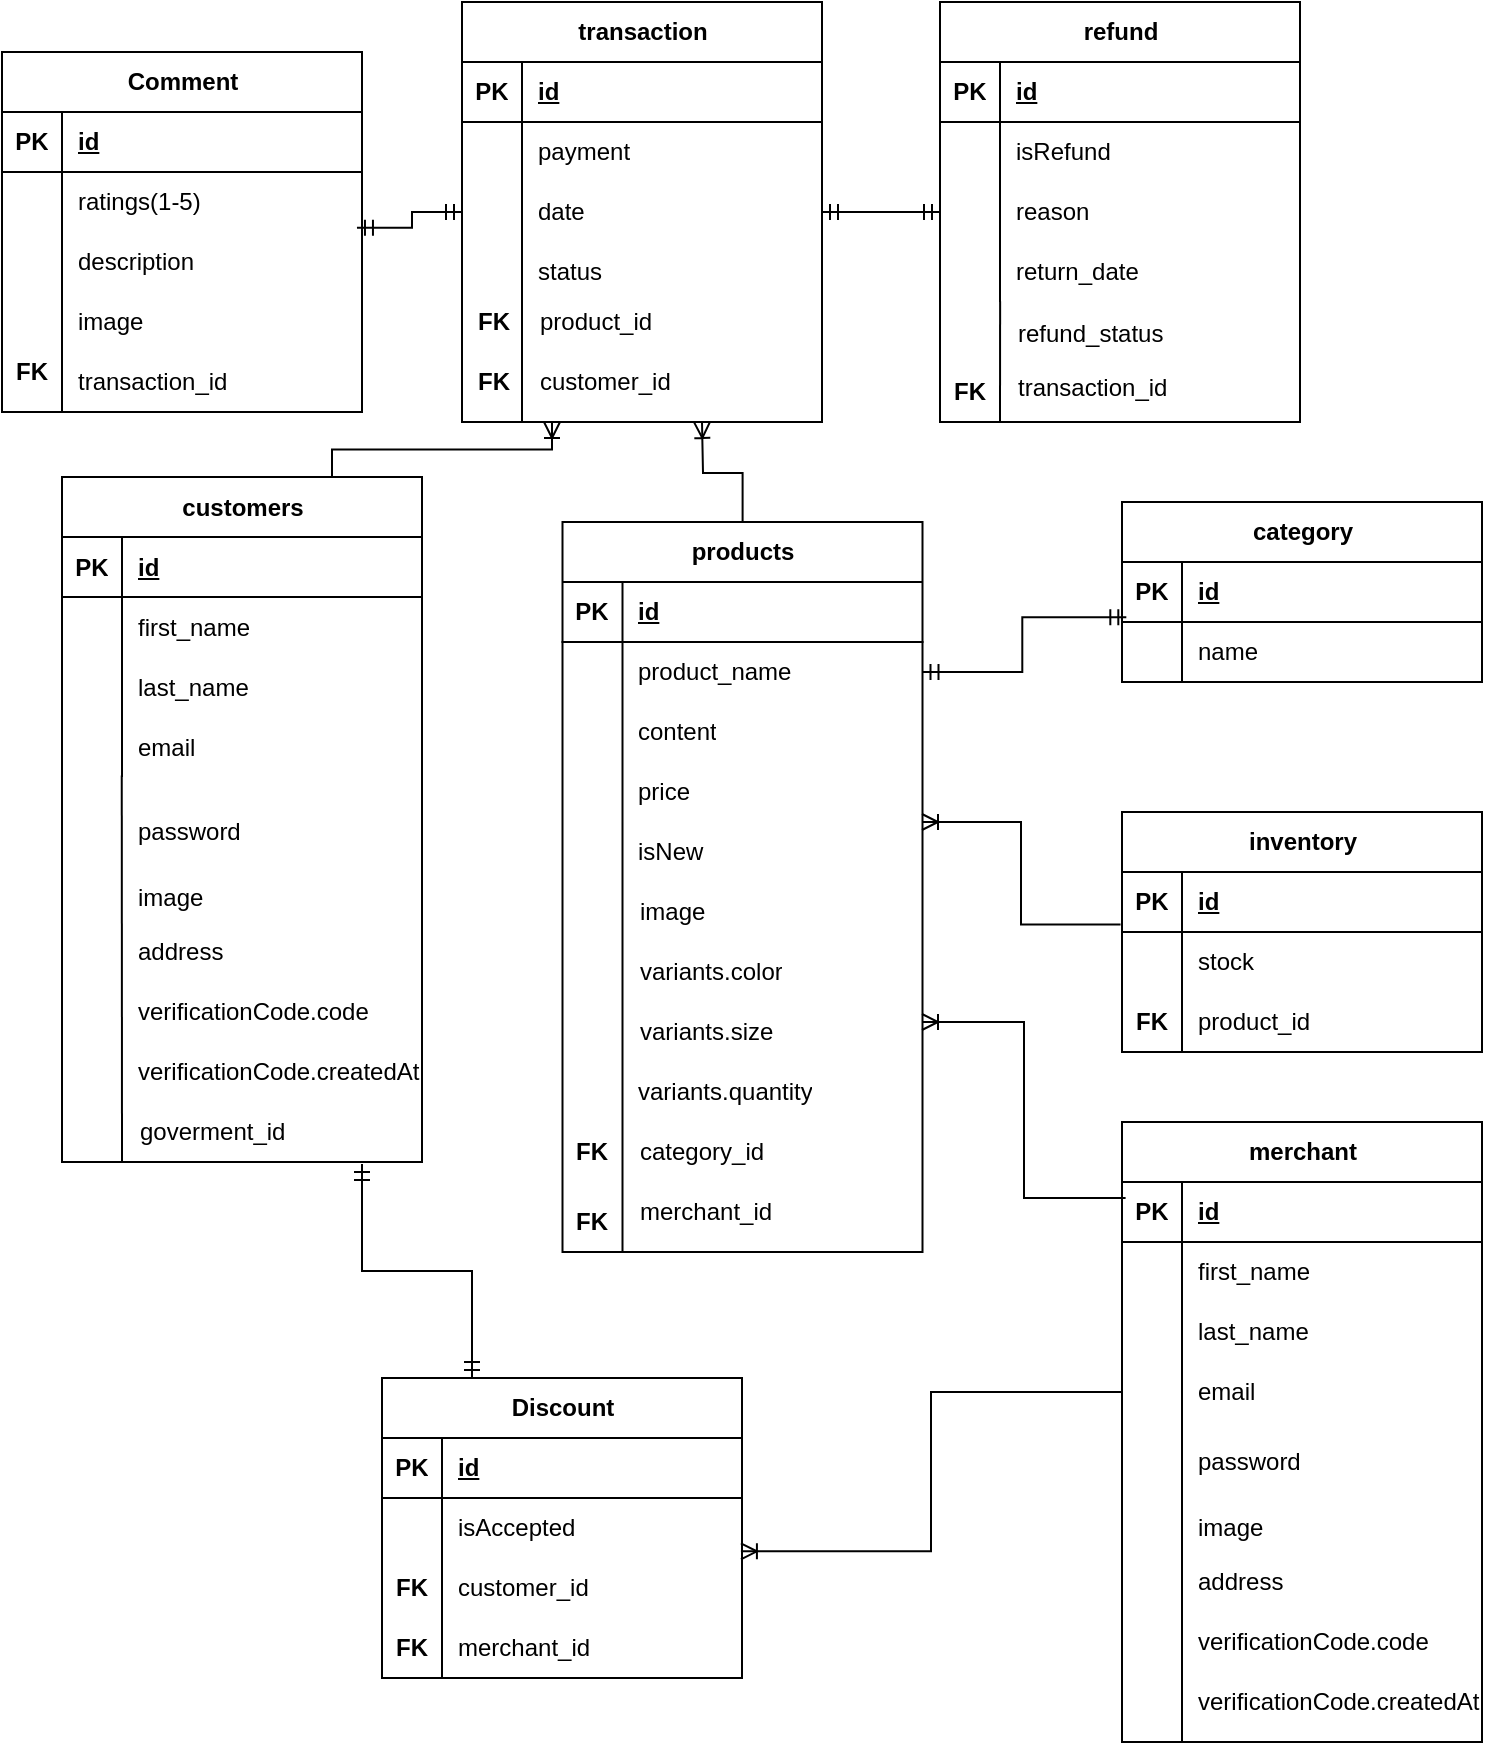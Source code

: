 <mxfile>
    <diagram name="Page-1" id="ACdvJuwPoUPdqKPSAqsL">
        <mxGraphModel dx="973" dy="2773" grid="1" gridSize="10" guides="1" tooltips="1" connect="1" arrows="1" fold="1" page="1" pageScale="1" pageWidth="850" pageHeight="1100" math="0" shadow="0">
            <root>
                <mxCell id="0"/>
                <mxCell id="1" parent="0"/>
                <mxCell id="D3214LXX3q9GgsMqndcq-68" value="&amp;nbsp;" style="text;html=1;align=center;verticalAlign=middle;resizable=0;points=[];autosize=1;strokeColor=none;fillColor=none;" parent="1" vertex="1">
                    <mxGeometry x="440.38" y="-687" width="30" height="30" as="geometry"/>
                </mxCell>
                <mxCell id="D3214LXX3q9GgsMqndcq-85" value="products" style="shape=table;startSize=30;container=1;collapsible=1;childLayout=tableLayout;fixedRows=1;rowLines=0;fontStyle=1;align=center;resizeLast=1;html=1;" parent="1" vertex="1">
                    <mxGeometry x="510.25" y="-860" width="180" height="365" as="geometry"/>
                </mxCell>
                <mxCell id="D3214LXX3q9GgsMqndcq-86" value="" style="shape=tableRow;horizontal=0;startSize=0;swimlaneHead=0;swimlaneBody=0;fillColor=none;collapsible=0;dropTarget=0;points=[[0,0.5],[1,0.5]];portConstraint=eastwest;top=0;left=0;right=0;bottom=1;" parent="D3214LXX3q9GgsMqndcq-85" vertex="1">
                    <mxGeometry y="30" width="180" height="30" as="geometry"/>
                </mxCell>
                <mxCell id="D3214LXX3q9GgsMqndcq-87" value="PK" style="shape=partialRectangle;connectable=0;fillColor=none;top=0;left=0;bottom=0;right=0;fontStyle=1;overflow=hidden;whiteSpace=wrap;html=1;" parent="D3214LXX3q9GgsMqndcq-86" vertex="1">
                    <mxGeometry width="30" height="30" as="geometry">
                        <mxRectangle width="30" height="30" as="alternateBounds"/>
                    </mxGeometry>
                </mxCell>
                <mxCell id="D3214LXX3q9GgsMqndcq-88" value="id" style="shape=partialRectangle;connectable=0;fillColor=none;top=0;left=0;bottom=0;right=0;align=left;spacingLeft=6;fontStyle=5;overflow=hidden;whiteSpace=wrap;html=1;" parent="D3214LXX3q9GgsMqndcq-86" vertex="1">
                    <mxGeometry x="30" width="150" height="30" as="geometry">
                        <mxRectangle width="150" height="30" as="alternateBounds"/>
                    </mxGeometry>
                </mxCell>
                <mxCell id="D3214LXX3q9GgsMqndcq-89" value="" style="shape=tableRow;horizontal=0;startSize=0;swimlaneHead=0;swimlaneBody=0;fillColor=none;collapsible=0;dropTarget=0;points=[[0,0.5],[1,0.5]];portConstraint=eastwest;top=0;left=0;right=0;bottom=0;" parent="D3214LXX3q9GgsMqndcq-85" vertex="1">
                    <mxGeometry y="60" width="180" height="30" as="geometry"/>
                </mxCell>
                <mxCell id="D3214LXX3q9GgsMqndcq-90" value="" style="shape=partialRectangle;connectable=0;fillColor=none;top=0;left=0;bottom=0;right=0;editable=1;overflow=hidden;whiteSpace=wrap;html=1;" parent="D3214LXX3q9GgsMqndcq-89" vertex="1">
                    <mxGeometry width="30" height="30" as="geometry">
                        <mxRectangle width="30" height="30" as="alternateBounds"/>
                    </mxGeometry>
                </mxCell>
                <mxCell id="D3214LXX3q9GgsMqndcq-91" value="product_name" style="shape=partialRectangle;connectable=0;fillColor=none;top=0;left=0;bottom=0;right=0;align=left;spacingLeft=6;overflow=hidden;whiteSpace=wrap;html=1;" parent="D3214LXX3q9GgsMqndcq-89" vertex="1">
                    <mxGeometry x="30" width="150" height="30" as="geometry">
                        <mxRectangle width="150" height="30" as="alternateBounds"/>
                    </mxGeometry>
                </mxCell>
                <mxCell id="D3214LXX3q9GgsMqndcq-92" value="" style="shape=tableRow;horizontal=0;startSize=0;swimlaneHead=0;swimlaneBody=0;fillColor=none;collapsible=0;dropTarget=0;points=[[0,0.5],[1,0.5]];portConstraint=eastwest;top=0;left=0;right=0;bottom=0;" parent="D3214LXX3q9GgsMqndcq-85" vertex="1">
                    <mxGeometry y="90" width="180" height="30" as="geometry"/>
                </mxCell>
                <mxCell id="D3214LXX3q9GgsMqndcq-93" value="" style="shape=partialRectangle;connectable=0;fillColor=none;top=0;left=0;bottom=0;right=0;editable=1;overflow=hidden;whiteSpace=wrap;html=1;" parent="D3214LXX3q9GgsMqndcq-92" vertex="1">
                    <mxGeometry width="30" height="30" as="geometry">
                        <mxRectangle width="30" height="30" as="alternateBounds"/>
                    </mxGeometry>
                </mxCell>
                <mxCell id="D3214LXX3q9GgsMqndcq-94" value="content" style="shape=partialRectangle;connectable=0;fillColor=none;top=0;left=0;bottom=0;right=0;align=left;spacingLeft=6;overflow=hidden;whiteSpace=wrap;html=1;" parent="D3214LXX3q9GgsMqndcq-92" vertex="1">
                    <mxGeometry x="30" width="150" height="30" as="geometry">
                        <mxRectangle width="150" height="30" as="alternateBounds"/>
                    </mxGeometry>
                </mxCell>
                <mxCell id="D3214LXX3q9GgsMqndcq-95" value="" style="shape=tableRow;horizontal=0;startSize=0;swimlaneHead=0;swimlaneBody=0;fillColor=none;collapsible=0;dropTarget=0;points=[[0,0.5],[1,0.5]];portConstraint=eastwest;top=0;left=0;right=0;bottom=0;" parent="D3214LXX3q9GgsMqndcq-85" vertex="1">
                    <mxGeometry y="120" width="180" height="30" as="geometry"/>
                </mxCell>
                <mxCell id="D3214LXX3q9GgsMqndcq-96" value="" style="shape=partialRectangle;connectable=0;fillColor=none;top=0;left=0;bottom=0;right=0;editable=1;overflow=hidden;whiteSpace=wrap;html=1;" parent="D3214LXX3q9GgsMqndcq-95" vertex="1">
                    <mxGeometry width="30" height="30" as="geometry">
                        <mxRectangle width="30" height="30" as="alternateBounds"/>
                    </mxGeometry>
                </mxCell>
                <mxCell id="D3214LXX3q9GgsMqndcq-97" value="price" style="shape=partialRectangle;connectable=0;fillColor=none;top=0;left=0;bottom=0;right=0;align=left;spacingLeft=6;overflow=hidden;whiteSpace=wrap;html=1;" parent="D3214LXX3q9GgsMqndcq-95" vertex="1">
                    <mxGeometry x="30" width="150" height="30" as="geometry">
                        <mxRectangle width="150" height="30" as="alternateBounds"/>
                    </mxGeometry>
                </mxCell>
                <mxCell id="D3214LXX3q9GgsMqndcq-98" value="" style="endArrow=none;html=1;rounded=0;" parent="1" edge="1">
                    <mxGeometry relative="1" as="geometry">
                        <mxPoint x="540.25" y="-710" as="sourcePoint"/>
                        <mxPoint x="540.25" y="-495" as="targetPoint"/>
                    </mxGeometry>
                </mxCell>
                <mxCell id="D3214LXX3q9GgsMqndcq-99" value="isNew" style="shape=partialRectangle;connectable=0;fillColor=none;top=0;left=0;bottom=0;right=0;align=left;spacingLeft=6;overflow=hidden;whiteSpace=wrap;html=1;" parent="1" vertex="1">
                    <mxGeometry x="540.25" y="-710" width="150" height="30" as="geometry">
                        <mxRectangle width="150" height="30" as="alternateBounds"/>
                    </mxGeometry>
                </mxCell>
                <mxCell id="D3214LXX3q9GgsMqndcq-100" value="variants.color" style="shape=partialRectangle;connectable=0;fillColor=none;top=0;left=0;bottom=0;right=0;align=left;spacingLeft=6;overflow=hidden;whiteSpace=wrap;html=1;" parent="1" vertex="1">
                    <mxGeometry x="540.75" y="-650" width="150" height="30" as="geometry">
                        <mxRectangle width="150" height="30" as="alternateBounds"/>
                    </mxGeometry>
                </mxCell>
                <mxCell id="D3214LXX3q9GgsMqndcq-101" value="&amp;nbsp;" style="text;html=1;align=center;verticalAlign=middle;resizable=0;points=[];autosize=1;strokeColor=none;fillColor=none;" parent="1" vertex="1">
                    <mxGeometry x="654.25" y="-612" width="30" height="30" as="geometry"/>
                </mxCell>
                <mxCell id="D3214LXX3q9GgsMqndcq-102" value="variants.size" style="shape=partialRectangle;connectable=0;fillColor=none;top=0;left=0;bottom=0;right=0;align=left;spacingLeft=6;overflow=hidden;whiteSpace=wrap;html=1;" parent="1" vertex="1">
                    <mxGeometry x="541" y="-620" width="150.5" height="30" as="geometry">
                        <mxRectangle width="150" height="30" as="alternateBounds"/>
                    </mxGeometry>
                </mxCell>
                <mxCell id="D3214LXX3q9GgsMqndcq-103" value="variants.quantity" style="shape=partialRectangle;connectable=0;fillColor=none;top=0;left=0;bottom=0;right=0;align=left;spacingLeft=6;overflow=hidden;whiteSpace=wrap;html=1;" parent="1" vertex="1">
                    <mxGeometry x="540.25" y="-590" width="150.5" height="30" as="geometry">
                        <mxRectangle width="150" height="30" as="alternateBounds"/>
                    </mxGeometry>
                </mxCell>
                <mxCell id="D3214LXX3q9GgsMqndcq-105" value="category" style="shape=table;startSize=30;container=1;collapsible=1;childLayout=tableLayout;fixedRows=1;rowLines=0;fontStyle=1;align=center;resizeLast=1;html=1;" parent="1" vertex="1">
                    <mxGeometry x="790" y="-870" width="180" height="90" as="geometry">
                        <mxRectangle x="245" y="-850" width="70" height="30" as="alternateBounds"/>
                    </mxGeometry>
                </mxCell>
                <mxCell id="D3214LXX3q9GgsMqndcq-106" value="" style="shape=tableRow;horizontal=0;startSize=0;swimlaneHead=0;swimlaneBody=0;fillColor=none;collapsible=0;dropTarget=0;points=[[0,0.5],[1,0.5]];portConstraint=eastwest;top=0;left=0;right=0;bottom=1;" parent="D3214LXX3q9GgsMqndcq-105" vertex="1">
                    <mxGeometry y="30" width="180" height="30" as="geometry"/>
                </mxCell>
                <mxCell id="D3214LXX3q9GgsMqndcq-107" value="PK" style="shape=partialRectangle;connectable=0;fillColor=none;top=0;left=0;bottom=0;right=0;fontStyle=1;overflow=hidden;whiteSpace=wrap;html=1;" parent="D3214LXX3q9GgsMqndcq-106" vertex="1">
                    <mxGeometry width="30" height="30" as="geometry">
                        <mxRectangle width="30" height="30" as="alternateBounds"/>
                    </mxGeometry>
                </mxCell>
                <mxCell id="D3214LXX3q9GgsMqndcq-108" value="id" style="shape=partialRectangle;connectable=0;fillColor=none;top=0;left=0;bottom=0;right=0;align=left;spacingLeft=6;fontStyle=5;overflow=hidden;whiteSpace=wrap;html=1;" parent="D3214LXX3q9GgsMqndcq-106" vertex="1">
                    <mxGeometry x="30" width="150" height="30" as="geometry">
                        <mxRectangle width="150" height="30" as="alternateBounds"/>
                    </mxGeometry>
                </mxCell>
                <mxCell id="D3214LXX3q9GgsMqndcq-109" value="" style="shape=tableRow;horizontal=0;startSize=0;swimlaneHead=0;swimlaneBody=0;fillColor=none;collapsible=0;dropTarget=0;points=[[0,0.5],[1,0.5]];portConstraint=eastwest;top=0;left=0;right=0;bottom=0;" parent="D3214LXX3q9GgsMqndcq-105" vertex="1">
                    <mxGeometry y="60" width="180" height="30" as="geometry"/>
                </mxCell>
                <mxCell id="D3214LXX3q9GgsMqndcq-110" value="" style="shape=partialRectangle;connectable=0;fillColor=none;top=0;left=0;bottom=0;right=0;editable=1;overflow=hidden;whiteSpace=wrap;html=1;" parent="D3214LXX3q9GgsMqndcq-109" vertex="1">
                    <mxGeometry width="30" height="30" as="geometry">
                        <mxRectangle width="30" height="30" as="alternateBounds"/>
                    </mxGeometry>
                </mxCell>
                <mxCell id="D3214LXX3q9GgsMqndcq-111" value="name" style="shape=partialRectangle;connectable=0;fillColor=none;top=0;left=0;bottom=0;right=0;align=left;spacingLeft=6;overflow=hidden;whiteSpace=wrap;html=1;" parent="D3214LXX3q9GgsMqndcq-109" vertex="1">
                    <mxGeometry x="30" width="150" height="30" as="geometry">
                        <mxRectangle width="150" height="30" as="alternateBounds"/>
                    </mxGeometry>
                </mxCell>
                <mxCell id="D3214LXX3q9GgsMqndcq-203" value="transaction" style="shape=table;startSize=30;container=1;collapsible=1;childLayout=tableLayout;fixedRows=1;rowLines=0;fontStyle=1;align=center;resizeLast=1;html=1;" parent="1" vertex="1">
                    <mxGeometry x="460" y="-1120" width="180" height="210" as="geometry"/>
                </mxCell>
                <mxCell id="D3214LXX3q9GgsMqndcq-204" value="" style="shape=tableRow;horizontal=0;startSize=0;swimlaneHead=0;swimlaneBody=0;fillColor=none;collapsible=0;dropTarget=0;points=[[0,0.5],[1,0.5]];portConstraint=eastwest;top=0;left=0;right=0;bottom=1;" parent="D3214LXX3q9GgsMqndcq-203" vertex="1">
                    <mxGeometry y="30" width="180" height="30" as="geometry"/>
                </mxCell>
                <mxCell id="D3214LXX3q9GgsMqndcq-205" value="PK" style="shape=partialRectangle;connectable=0;fillColor=none;top=0;left=0;bottom=0;right=0;fontStyle=1;overflow=hidden;whiteSpace=wrap;html=1;" parent="D3214LXX3q9GgsMqndcq-204" vertex="1">
                    <mxGeometry width="30" height="30" as="geometry">
                        <mxRectangle width="30" height="30" as="alternateBounds"/>
                    </mxGeometry>
                </mxCell>
                <mxCell id="D3214LXX3q9GgsMqndcq-206" value="id" style="shape=partialRectangle;connectable=0;fillColor=none;top=0;left=0;bottom=0;right=0;align=left;spacingLeft=6;fontStyle=5;overflow=hidden;whiteSpace=wrap;html=1;" parent="D3214LXX3q9GgsMqndcq-204" vertex="1">
                    <mxGeometry x="30" width="150" height="30" as="geometry">
                        <mxRectangle width="150" height="30" as="alternateBounds"/>
                    </mxGeometry>
                </mxCell>
                <mxCell id="D3214LXX3q9GgsMqndcq-207" value="" style="shape=tableRow;horizontal=0;startSize=0;swimlaneHead=0;swimlaneBody=0;fillColor=none;collapsible=0;dropTarget=0;points=[[0,0.5],[1,0.5]];portConstraint=eastwest;top=0;left=0;right=0;bottom=0;" parent="D3214LXX3q9GgsMqndcq-203" vertex="1">
                    <mxGeometry y="60" width="180" height="30" as="geometry"/>
                </mxCell>
                <mxCell id="D3214LXX3q9GgsMqndcq-208" value="" style="shape=partialRectangle;connectable=0;fillColor=none;top=0;left=0;bottom=0;right=0;editable=1;overflow=hidden;whiteSpace=wrap;html=1;" parent="D3214LXX3q9GgsMqndcq-207" vertex="1">
                    <mxGeometry width="30" height="30" as="geometry">
                        <mxRectangle width="30" height="30" as="alternateBounds"/>
                    </mxGeometry>
                </mxCell>
                <mxCell id="D3214LXX3q9GgsMqndcq-209" value="&lt;font style=&quot;font-size: 12px;&quot;&gt;payment&lt;/font&gt;" style="shape=partialRectangle;connectable=0;fillColor=none;top=0;left=0;bottom=0;right=0;align=left;spacingLeft=6;overflow=hidden;whiteSpace=wrap;html=1;" parent="D3214LXX3q9GgsMqndcq-207" vertex="1">
                    <mxGeometry x="30" width="150" height="30" as="geometry">
                        <mxRectangle width="150" height="30" as="alternateBounds"/>
                    </mxGeometry>
                </mxCell>
                <mxCell id="D3214LXX3q9GgsMqndcq-210" value="" style="shape=tableRow;horizontal=0;startSize=0;swimlaneHead=0;swimlaneBody=0;fillColor=none;collapsible=0;dropTarget=0;points=[[0,0.5],[1,0.5]];portConstraint=eastwest;top=0;left=0;right=0;bottom=0;" parent="D3214LXX3q9GgsMqndcq-203" vertex="1">
                    <mxGeometry y="90" width="180" height="30" as="geometry"/>
                </mxCell>
                <mxCell id="D3214LXX3q9GgsMqndcq-211" value="" style="shape=partialRectangle;connectable=0;fillColor=none;top=0;left=0;bottom=0;right=0;editable=1;overflow=hidden;whiteSpace=wrap;html=1;" parent="D3214LXX3q9GgsMqndcq-210" vertex="1">
                    <mxGeometry width="30" height="30" as="geometry">
                        <mxRectangle width="30" height="30" as="alternateBounds"/>
                    </mxGeometry>
                </mxCell>
                <mxCell id="D3214LXX3q9GgsMqndcq-212" value="date" style="shape=partialRectangle;connectable=0;fillColor=none;top=0;left=0;bottom=0;right=0;align=left;spacingLeft=6;overflow=hidden;whiteSpace=wrap;html=1;" parent="D3214LXX3q9GgsMqndcq-210" vertex="1">
                    <mxGeometry x="30" width="150" height="30" as="geometry">
                        <mxRectangle width="150" height="30" as="alternateBounds"/>
                    </mxGeometry>
                </mxCell>
                <mxCell id="D3214LXX3q9GgsMqndcq-213" value="" style="shape=tableRow;horizontal=0;startSize=0;swimlaneHead=0;swimlaneBody=0;fillColor=none;collapsible=0;dropTarget=0;points=[[0,0.5],[1,0.5]];portConstraint=eastwest;top=0;left=0;right=0;bottom=0;" parent="D3214LXX3q9GgsMqndcq-203" vertex="1">
                    <mxGeometry y="120" width="180" height="30" as="geometry"/>
                </mxCell>
                <mxCell id="D3214LXX3q9GgsMqndcq-214" value="" style="shape=partialRectangle;connectable=0;fillColor=none;top=0;left=0;bottom=0;right=0;editable=1;overflow=hidden;whiteSpace=wrap;html=1;" parent="D3214LXX3q9GgsMqndcq-213" vertex="1">
                    <mxGeometry width="30" height="30" as="geometry">
                        <mxRectangle width="30" height="30" as="alternateBounds"/>
                    </mxGeometry>
                </mxCell>
                <mxCell id="D3214LXX3q9GgsMqndcq-215" value="status" style="shape=partialRectangle;connectable=0;fillColor=none;top=0;left=0;bottom=0;right=0;align=left;spacingLeft=6;overflow=hidden;whiteSpace=wrap;html=1;" parent="D3214LXX3q9GgsMqndcq-213" vertex="1">
                    <mxGeometry x="30" width="150" height="30" as="geometry">
                        <mxRectangle width="150" height="30" as="alternateBounds"/>
                    </mxGeometry>
                </mxCell>
                <mxCell id="D3214LXX3q9GgsMqndcq-221" value="product_id" style="shape=partialRectangle;connectable=0;fillColor=none;top=0;left=0;bottom=0;right=0;align=left;spacingLeft=6;overflow=hidden;whiteSpace=wrap;html=1;" parent="1" vertex="1">
                    <mxGeometry x="491.25" y="-975" width="150" height="30" as="geometry">
                        <mxRectangle width="150" height="30" as="alternateBounds"/>
                    </mxGeometry>
                </mxCell>
                <mxCell id="D3214LXX3q9GgsMqndcq-222" value="customer_id" style="shape=partialRectangle;connectable=0;fillColor=none;top=0;left=0;bottom=0;right=0;align=left;spacingLeft=6;overflow=hidden;whiteSpace=wrap;html=1;" parent="1" vertex="1">
                    <mxGeometry x="491.25" y="-945" width="150" height="30" as="geometry">
                        <mxRectangle width="150" height="30" as="alternateBounds"/>
                    </mxGeometry>
                </mxCell>
                <mxCell id="D3214LXX3q9GgsMqndcq-226" value="" style="endArrow=none;html=1;rounded=0;" parent="1" edge="1">
                    <mxGeometry relative="1" as="geometry">
                        <mxPoint x="490" y="-970.21" as="sourcePoint"/>
                        <mxPoint x="490" y="-910" as="targetPoint"/>
                    </mxGeometry>
                </mxCell>
                <mxCell id="D3214LXX3q9GgsMqndcq-229" value="FK" style="shape=partialRectangle;connectable=0;fillColor=none;top=0;left=0;bottom=0;right=0;fontStyle=1;overflow=hidden;whiteSpace=wrap;html=1;" parent="1" vertex="1">
                    <mxGeometry x="461.25" y="-975" width="30" height="30" as="geometry">
                        <mxRectangle width="30" height="30" as="alternateBounds"/>
                    </mxGeometry>
                </mxCell>
                <mxCell id="D3214LXX3q9GgsMqndcq-230" value="FK" style="shape=partialRectangle;connectable=0;fillColor=none;top=0;left=0;bottom=0;right=0;fontStyle=1;overflow=hidden;whiteSpace=wrap;html=1;" parent="1" vertex="1">
                    <mxGeometry x="461.25" y="-945" width="30" height="30" as="geometry">
                        <mxRectangle width="30" height="30" as="alternateBounds"/>
                    </mxGeometry>
                </mxCell>
                <mxCell id="D3214LXX3q9GgsMqndcq-231" value="" style="shape=partialRectangle;connectable=0;fillColor=none;top=0;left=0;bottom=0;right=0;align=left;spacingLeft=6;overflow=hidden;whiteSpace=wrap;html=1;" parent="1" vertex="1">
                    <mxGeometry x="729" y="-970" width="150" height="30" as="geometry">
                        <mxRectangle width="150" height="30" as="alternateBounds"/>
                    </mxGeometry>
                </mxCell>
                <mxCell id="D3214LXX3q9GgsMqndcq-232" value="refund" style="shape=table;startSize=30;container=1;collapsible=1;childLayout=tableLayout;fixedRows=1;rowLines=0;fontStyle=1;align=center;resizeLast=1;html=1;" parent="1" vertex="1">
                    <mxGeometry x="699" y="-1120" width="180" height="210" as="geometry"/>
                </mxCell>
                <mxCell id="D3214LXX3q9GgsMqndcq-233" value="" style="shape=tableRow;horizontal=0;startSize=0;swimlaneHead=0;swimlaneBody=0;fillColor=none;collapsible=0;dropTarget=0;points=[[0,0.5],[1,0.5]];portConstraint=eastwest;top=0;left=0;right=0;bottom=1;" parent="D3214LXX3q9GgsMqndcq-232" vertex="1">
                    <mxGeometry y="30" width="180" height="30" as="geometry"/>
                </mxCell>
                <mxCell id="D3214LXX3q9GgsMqndcq-234" value="PK" style="shape=partialRectangle;connectable=0;fillColor=none;top=0;left=0;bottom=0;right=0;fontStyle=1;overflow=hidden;whiteSpace=wrap;html=1;" parent="D3214LXX3q9GgsMqndcq-233" vertex="1">
                    <mxGeometry width="30" height="30" as="geometry">
                        <mxRectangle width="30" height="30" as="alternateBounds"/>
                    </mxGeometry>
                </mxCell>
                <mxCell id="D3214LXX3q9GgsMqndcq-235" value="id" style="shape=partialRectangle;connectable=0;fillColor=none;top=0;left=0;bottom=0;right=0;align=left;spacingLeft=6;fontStyle=5;overflow=hidden;whiteSpace=wrap;html=1;" parent="D3214LXX3q9GgsMqndcq-233" vertex="1">
                    <mxGeometry x="30" width="150" height="30" as="geometry">
                        <mxRectangle width="150" height="30" as="alternateBounds"/>
                    </mxGeometry>
                </mxCell>
                <mxCell id="D3214LXX3q9GgsMqndcq-236" value="" style="shape=tableRow;horizontal=0;startSize=0;swimlaneHead=0;swimlaneBody=0;fillColor=none;collapsible=0;dropTarget=0;points=[[0,0.5],[1,0.5]];portConstraint=eastwest;top=0;left=0;right=0;bottom=0;" parent="D3214LXX3q9GgsMqndcq-232" vertex="1">
                    <mxGeometry y="60" width="180" height="30" as="geometry"/>
                </mxCell>
                <mxCell id="D3214LXX3q9GgsMqndcq-237" value="" style="shape=partialRectangle;connectable=0;fillColor=none;top=0;left=0;bottom=0;right=0;editable=1;overflow=hidden;whiteSpace=wrap;html=1;" parent="D3214LXX3q9GgsMqndcq-236" vertex="1">
                    <mxGeometry width="30" height="30" as="geometry">
                        <mxRectangle width="30" height="30" as="alternateBounds"/>
                    </mxGeometry>
                </mxCell>
                <mxCell id="D3214LXX3q9GgsMqndcq-238" value="&lt;font style=&quot;font-size: 12px;&quot;&gt;isRefund&lt;/font&gt;" style="shape=partialRectangle;connectable=0;fillColor=none;top=0;left=0;bottom=0;right=0;align=left;spacingLeft=6;overflow=hidden;whiteSpace=wrap;html=1;" parent="D3214LXX3q9GgsMqndcq-236" vertex="1">
                    <mxGeometry x="30" width="150" height="30" as="geometry">
                        <mxRectangle width="150" height="30" as="alternateBounds"/>
                    </mxGeometry>
                </mxCell>
                <mxCell id="D3214LXX3q9GgsMqndcq-239" value="" style="shape=tableRow;horizontal=0;startSize=0;swimlaneHead=0;swimlaneBody=0;fillColor=none;collapsible=0;dropTarget=0;points=[[0,0.5],[1,0.5]];portConstraint=eastwest;top=0;left=0;right=0;bottom=0;" parent="D3214LXX3q9GgsMqndcq-232" vertex="1">
                    <mxGeometry y="90" width="180" height="30" as="geometry"/>
                </mxCell>
                <mxCell id="D3214LXX3q9GgsMqndcq-240" value="" style="shape=partialRectangle;connectable=0;fillColor=none;top=0;left=0;bottom=0;right=0;editable=1;overflow=hidden;whiteSpace=wrap;html=1;" parent="D3214LXX3q9GgsMqndcq-239" vertex="1">
                    <mxGeometry width="30" height="30" as="geometry">
                        <mxRectangle width="30" height="30" as="alternateBounds"/>
                    </mxGeometry>
                </mxCell>
                <mxCell id="D3214LXX3q9GgsMqndcq-241" value="reason" style="shape=partialRectangle;connectable=0;fillColor=none;top=0;left=0;bottom=0;right=0;align=left;spacingLeft=6;overflow=hidden;whiteSpace=wrap;html=1;" parent="D3214LXX3q9GgsMqndcq-239" vertex="1">
                    <mxGeometry x="30" width="150" height="30" as="geometry">
                        <mxRectangle width="150" height="30" as="alternateBounds"/>
                    </mxGeometry>
                </mxCell>
                <mxCell id="D3214LXX3q9GgsMqndcq-242" value="" style="shape=tableRow;horizontal=0;startSize=0;swimlaneHead=0;swimlaneBody=0;fillColor=none;collapsible=0;dropTarget=0;points=[[0,0.5],[1,0.5]];portConstraint=eastwest;top=0;left=0;right=0;bottom=0;" parent="D3214LXX3q9GgsMqndcq-232" vertex="1">
                    <mxGeometry y="120" width="180" height="30" as="geometry"/>
                </mxCell>
                <mxCell id="D3214LXX3q9GgsMqndcq-243" value="" style="shape=partialRectangle;connectable=0;fillColor=none;top=0;left=0;bottom=0;right=0;editable=1;overflow=hidden;whiteSpace=wrap;html=1;" parent="D3214LXX3q9GgsMqndcq-242" vertex="1">
                    <mxGeometry width="30" height="30" as="geometry">
                        <mxRectangle width="30" height="30" as="alternateBounds"/>
                    </mxGeometry>
                </mxCell>
                <mxCell id="D3214LXX3q9GgsMqndcq-244" value="return_date" style="shape=partialRectangle;connectable=0;fillColor=none;top=0;left=0;bottom=0;right=0;align=left;spacingLeft=6;overflow=hidden;whiteSpace=wrap;html=1;" parent="D3214LXX3q9GgsMqndcq-242" vertex="1">
                    <mxGeometry x="30" width="150" height="30" as="geometry">
                        <mxRectangle width="150" height="30" as="alternateBounds"/>
                    </mxGeometry>
                </mxCell>
                <mxCell id="D3214LXX3q9GgsMqndcq-245" value="" style="endArrow=none;html=1;rounded=0;exitX=0.167;exitY=0.986;exitDx=0;exitDy=0;exitPerimeter=0;" parent="1" edge="1">
                    <mxGeometry relative="1" as="geometry">
                        <mxPoint x="729.06" y="-970.42" as="sourcePoint"/>
                        <mxPoint x="729" y="-910" as="targetPoint"/>
                    </mxGeometry>
                </mxCell>
                <mxCell id="D3214LXX3q9GgsMqndcq-246" value="&lt;span style=&quot;border-color: var(--border-color);&quot;&gt;&lt;font style=&quot;font-size: 12px;&quot;&gt;refund_status&lt;br&gt;&lt;/font&gt;&lt;/span&gt;" style="shape=partialRectangle;connectable=0;fillColor=none;top=0;left=0;bottom=0;right=0;align=left;spacingLeft=6;overflow=hidden;whiteSpace=wrap;html=1;" parent="1" vertex="1">
                    <mxGeometry x="730" y="-967" width="150" height="25" as="geometry">
                        <mxRectangle width="150" height="30" as="alternateBounds"/>
                    </mxGeometry>
                </mxCell>
                <mxCell id="D3214LXX3q9GgsMqndcq-248" value="&lt;span style=&quot;border-color: var(--border-color);&quot;&gt;&lt;font style=&quot;font-size: 12px;&quot;&gt;transaction_id&lt;br&gt;&lt;/font&gt;&lt;/span&gt;" style="shape=partialRectangle;connectable=0;fillColor=none;top=0;left=0;bottom=0;right=0;align=left;spacingLeft=6;overflow=hidden;whiteSpace=wrap;html=1;" parent="1" vertex="1">
                    <mxGeometry x="729.5" y="-940" width="150" height="25" as="geometry">
                        <mxRectangle width="150" height="30" as="alternateBounds"/>
                    </mxGeometry>
                </mxCell>
                <mxCell id="D3214LXX3q9GgsMqndcq-249" value="FK" style="shape=partialRectangle;connectable=0;fillColor=none;top=0;left=0;bottom=0;right=0;fontStyle=1;overflow=hidden;whiteSpace=wrap;html=1;" parent="1" vertex="1">
                    <mxGeometry x="699" y="-940" width="30" height="30" as="geometry">
                        <mxRectangle width="30" height="30" as="alternateBounds"/>
                    </mxGeometry>
                </mxCell>
                <mxCell id="D3214LXX3q9GgsMqndcq-263" value="Comment" style="shape=table;startSize=30;container=1;collapsible=1;childLayout=tableLayout;fixedRows=1;rowLines=0;fontStyle=1;align=center;resizeLast=1;html=1;" parent="1" vertex="1">
                    <mxGeometry x="230" y="-1095" width="180" height="180" as="geometry"/>
                </mxCell>
                <mxCell id="D3214LXX3q9GgsMqndcq-264" value="" style="shape=tableRow;horizontal=0;startSize=0;swimlaneHead=0;swimlaneBody=0;fillColor=none;collapsible=0;dropTarget=0;points=[[0,0.5],[1,0.5]];portConstraint=eastwest;top=0;left=0;right=0;bottom=1;" parent="D3214LXX3q9GgsMqndcq-263" vertex="1">
                    <mxGeometry y="30" width="180" height="30" as="geometry"/>
                </mxCell>
                <mxCell id="D3214LXX3q9GgsMqndcq-265" value="PK" style="shape=partialRectangle;connectable=0;fillColor=none;top=0;left=0;bottom=0;right=0;fontStyle=1;overflow=hidden;whiteSpace=wrap;html=1;" parent="D3214LXX3q9GgsMqndcq-264" vertex="1">
                    <mxGeometry width="30" height="30" as="geometry">
                        <mxRectangle width="30" height="30" as="alternateBounds"/>
                    </mxGeometry>
                </mxCell>
                <mxCell id="D3214LXX3q9GgsMqndcq-266" value="id" style="shape=partialRectangle;connectable=0;fillColor=none;top=0;left=0;bottom=0;right=0;align=left;spacingLeft=6;fontStyle=5;overflow=hidden;whiteSpace=wrap;html=1;" parent="D3214LXX3q9GgsMqndcq-264" vertex="1">
                    <mxGeometry x="30" width="150" height="30" as="geometry">
                        <mxRectangle width="150" height="30" as="alternateBounds"/>
                    </mxGeometry>
                </mxCell>
                <mxCell id="D3214LXX3q9GgsMqndcq-267" value="" style="shape=tableRow;horizontal=0;startSize=0;swimlaneHead=0;swimlaneBody=0;fillColor=none;collapsible=0;dropTarget=0;points=[[0,0.5],[1,0.5]];portConstraint=eastwest;top=0;left=0;right=0;bottom=0;" parent="D3214LXX3q9GgsMqndcq-263" vertex="1">
                    <mxGeometry y="60" width="180" height="30" as="geometry"/>
                </mxCell>
                <mxCell id="D3214LXX3q9GgsMqndcq-268" value="" style="shape=partialRectangle;connectable=0;fillColor=none;top=0;left=0;bottom=0;right=0;editable=1;overflow=hidden;whiteSpace=wrap;html=1;" parent="D3214LXX3q9GgsMqndcq-267" vertex="1">
                    <mxGeometry width="30" height="30" as="geometry">
                        <mxRectangle width="30" height="30" as="alternateBounds"/>
                    </mxGeometry>
                </mxCell>
                <mxCell id="D3214LXX3q9GgsMqndcq-269" value="ratings(1-5)" style="shape=partialRectangle;connectable=0;fillColor=none;top=0;left=0;bottom=0;right=0;align=left;spacingLeft=6;overflow=hidden;whiteSpace=wrap;html=1;" parent="D3214LXX3q9GgsMqndcq-267" vertex="1">
                    <mxGeometry x="30" width="150" height="30" as="geometry">
                        <mxRectangle width="150" height="30" as="alternateBounds"/>
                    </mxGeometry>
                </mxCell>
                <mxCell id="D3214LXX3q9GgsMqndcq-270" value="" style="shape=tableRow;horizontal=0;startSize=0;swimlaneHead=0;swimlaneBody=0;fillColor=none;collapsible=0;dropTarget=0;points=[[0,0.5],[1,0.5]];portConstraint=eastwest;top=0;left=0;right=0;bottom=0;" parent="D3214LXX3q9GgsMqndcq-263" vertex="1">
                    <mxGeometry y="90" width="180" height="30" as="geometry"/>
                </mxCell>
                <mxCell id="D3214LXX3q9GgsMqndcq-271" value="" style="shape=partialRectangle;connectable=0;fillColor=none;top=0;left=0;bottom=0;right=0;editable=1;overflow=hidden;whiteSpace=wrap;html=1;" parent="D3214LXX3q9GgsMqndcq-270" vertex="1">
                    <mxGeometry width="30" height="30" as="geometry">
                        <mxRectangle width="30" height="30" as="alternateBounds"/>
                    </mxGeometry>
                </mxCell>
                <mxCell id="D3214LXX3q9GgsMqndcq-272" value="description" style="shape=partialRectangle;connectable=0;fillColor=none;top=0;left=0;bottom=0;right=0;align=left;spacingLeft=6;overflow=hidden;whiteSpace=wrap;html=1;" parent="D3214LXX3q9GgsMqndcq-270" vertex="1">
                    <mxGeometry x="30" width="150" height="30" as="geometry">
                        <mxRectangle width="150" height="30" as="alternateBounds"/>
                    </mxGeometry>
                </mxCell>
                <mxCell id="D3214LXX3q9GgsMqndcq-273" value="" style="shape=tableRow;horizontal=0;startSize=0;swimlaneHead=0;swimlaneBody=0;fillColor=none;collapsible=0;dropTarget=0;points=[[0,0.5],[1,0.5]];portConstraint=eastwest;top=0;left=0;right=0;bottom=0;" parent="D3214LXX3q9GgsMqndcq-263" vertex="1">
                    <mxGeometry y="120" width="180" height="30" as="geometry"/>
                </mxCell>
                <mxCell id="D3214LXX3q9GgsMqndcq-274" value="" style="shape=partialRectangle;connectable=0;fillColor=none;top=0;left=0;bottom=0;right=0;editable=1;overflow=hidden;whiteSpace=wrap;html=1;" parent="D3214LXX3q9GgsMqndcq-273" vertex="1">
                    <mxGeometry width="30" height="30" as="geometry">
                        <mxRectangle width="30" height="30" as="alternateBounds"/>
                    </mxGeometry>
                </mxCell>
                <mxCell id="D3214LXX3q9GgsMqndcq-275" value="" style="shape=partialRectangle;connectable=0;fillColor=none;top=0;left=0;bottom=0;right=0;align=left;spacingLeft=6;overflow=hidden;whiteSpace=wrap;html=1;" parent="D3214LXX3q9GgsMqndcq-273" vertex="1">
                    <mxGeometry x="30" width="150" height="30" as="geometry">
                        <mxRectangle width="150" height="30" as="alternateBounds"/>
                    </mxGeometry>
                </mxCell>
                <mxCell id="D3214LXX3q9GgsMqndcq-276" value="" style="endArrow=none;html=1;rounded=0;" parent="1" edge="1">
                    <mxGeometry relative="1" as="geometry">
                        <mxPoint x="260" y="-945" as="sourcePoint"/>
                        <mxPoint x="260" y="-915" as="targetPoint"/>
                    </mxGeometry>
                </mxCell>
                <mxCell id="D3214LXX3q9GgsMqndcq-277" value="transaction_id" style="shape=partialRectangle;connectable=0;fillColor=none;top=0;left=0;bottom=0;right=0;align=left;spacingLeft=6;overflow=hidden;whiteSpace=wrap;html=1;" parent="1" vertex="1">
                    <mxGeometry x="260" y="-945" width="150" height="30" as="geometry">
                        <mxRectangle width="150" height="30" as="alternateBounds"/>
                    </mxGeometry>
                </mxCell>
                <mxCell id="D3214LXX3q9GgsMqndcq-278" value="FK" style="shape=partialRectangle;connectable=0;fillColor=none;top=0;left=0;bottom=0;right=0;fontStyle=1;overflow=hidden;whiteSpace=wrap;html=1;" parent="1" vertex="1">
                    <mxGeometry x="230" y="-950" width="30" height="30" as="geometry">
                        <mxRectangle width="30" height="30" as="alternateBounds"/>
                    </mxGeometry>
                </mxCell>
                <mxCell id="D3214LXX3q9GgsMqndcq-279" value="image" style="shape=partialRectangle;connectable=0;fillColor=none;top=0;left=0;bottom=0;right=0;align=left;spacingLeft=6;overflow=hidden;whiteSpace=wrap;html=1;" parent="1" vertex="1">
                    <mxGeometry x="260" y="-975" width="150" height="30" as="geometry">
                        <mxRectangle width="150" height="30" as="alternateBounds"/>
                    </mxGeometry>
                </mxCell>
                <mxCell id="D3214LXX3q9GgsMqndcq-297" value="category_id" style="shape=partialRectangle;connectable=0;fillColor=none;top=0;left=0;bottom=0;right=0;align=left;spacingLeft=6;overflow=hidden;whiteSpace=wrap;html=1;" parent="1" vertex="1">
                    <mxGeometry x="541" y="-560" width="150.5" height="30" as="geometry">
                        <mxRectangle width="150" height="30" as="alternateBounds"/>
                    </mxGeometry>
                </mxCell>
                <mxCell id="D3214LXX3q9GgsMqndcq-298" value="FK" style="shape=partialRectangle;connectable=0;fillColor=none;top=0;left=0;bottom=0;right=0;fontStyle=1;overflow=hidden;whiteSpace=wrap;html=1;" parent="1" vertex="1">
                    <mxGeometry x="510" y="-560" width="30" height="30" as="geometry">
                        <mxRectangle width="30" height="30" as="alternateBounds"/>
                    </mxGeometry>
                </mxCell>
                <mxCell id="D3214LXX3q9GgsMqndcq-312" value="image" style="shape=partialRectangle;connectable=0;fillColor=none;top=0;left=0;bottom=0;right=0;align=left;spacingLeft=6;overflow=hidden;whiteSpace=wrap;html=1;" parent="1" vertex="1">
                    <mxGeometry x="540.5" y="-680" width="150" height="30" as="geometry">
                        <mxRectangle width="150" height="30" as="alternateBounds"/>
                    </mxGeometry>
                </mxCell>
                <mxCell id="D3214LXX3q9GgsMqndcq-349" value="inventory" style="shape=table;startSize=30;container=1;collapsible=1;childLayout=tableLayout;fixedRows=1;rowLines=0;fontStyle=1;align=center;resizeLast=1;html=1;" parent="1" vertex="1">
                    <mxGeometry x="790" y="-715" width="180" height="120" as="geometry"/>
                </mxCell>
                <mxCell id="D3214LXX3q9GgsMqndcq-350" value="" style="shape=tableRow;horizontal=0;startSize=0;swimlaneHead=0;swimlaneBody=0;fillColor=none;collapsible=0;dropTarget=0;points=[[0,0.5],[1,0.5]];portConstraint=eastwest;top=0;left=0;right=0;bottom=1;" parent="D3214LXX3q9GgsMqndcq-349" vertex="1">
                    <mxGeometry y="30" width="180" height="30" as="geometry"/>
                </mxCell>
                <mxCell id="D3214LXX3q9GgsMqndcq-351" value="PK" style="shape=partialRectangle;connectable=0;fillColor=none;top=0;left=0;bottom=0;right=0;fontStyle=1;overflow=hidden;whiteSpace=wrap;html=1;" parent="D3214LXX3q9GgsMqndcq-350" vertex="1">
                    <mxGeometry width="30" height="30" as="geometry">
                        <mxRectangle width="30" height="30" as="alternateBounds"/>
                    </mxGeometry>
                </mxCell>
                <mxCell id="D3214LXX3q9GgsMqndcq-352" value="id" style="shape=partialRectangle;connectable=0;fillColor=none;top=0;left=0;bottom=0;right=0;align=left;spacingLeft=6;fontStyle=5;overflow=hidden;whiteSpace=wrap;html=1;" parent="D3214LXX3q9GgsMqndcq-350" vertex="1">
                    <mxGeometry x="30" width="150" height="30" as="geometry">
                        <mxRectangle width="150" height="30" as="alternateBounds"/>
                    </mxGeometry>
                </mxCell>
                <mxCell id="D3214LXX3q9GgsMqndcq-353" value="" style="shape=tableRow;horizontal=0;startSize=0;swimlaneHead=0;swimlaneBody=0;fillColor=none;collapsible=0;dropTarget=0;points=[[0,0.5],[1,0.5]];portConstraint=eastwest;top=0;left=0;right=0;bottom=0;" parent="D3214LXX3q9GgsMqndcq-349" vertex="1">
                    <mxGeometry y="60" width="180" height="30" as="geometry"/>
                </mxCell>
                <mxCell id="D3214LXX3q9GgsMqndcq-354" value="" style="shape=partialRectangle;connectable=0;fillColor=none;top=0;left=0;bottom=0;right=0;editable=1;overflow=hidden;whiteSpace=wrap;html=1;" parent="D3214LXX3q9GgsMqndcq-353" vertex="1">
                    <mxGeometry width="30" height="30" as="geometry">
                        <mxRectangle width="30" height="30" as="alternateBounds"/>
                    </mxGeometry>
                </mxCell>
                <mxCell id="D3214LXX3q9GgsMqndcq-355" value="stock" style="shape=partialRectangle;connectable=0;fillColor=none;top=0;left=0;bottom=0;right=0;align=left;spacingLeft=6;overflow=hidden;whiteSpace=wrap;html=1;" parent="D3214LXX3q9GgsMqndcq-353" vertex="1">
                    <mxGeometry x="30" width="150" height="30" as="geometry">
                        <mxRectangle width="150" height="30" as="alternateBounds"/>
                    </mxGeometry>
                </mxCell>
                <mxCell id="D3214LXX3q9GgsMqndcq-356" value="" style="shape=tableRow;horizontal=0;startSize=0;swimlaneHead=0;swimlaneBody=0;fillColor=none;collapsible=0;dropTarget=0;points=[[0,0.5],[1,0.5]];portConstraint=eastwest;top=0;left=0;right=0;bottom=0;" parent="D3214LXX3q9GgsMqndcq-349" vertex="1">
                    <mxGeometry y="90" width="180" height="30" as="geometry"/>
                </mxCell>
                <mxCell id="D3214LXX3q9GgsMqndcq-357" value="" style="shape=partialRectangle;connectable=0;fillColor=none;top=0;left=0;bottom=0;right=0;editable=1;overflow=hidden;whiteSpace=wrap;html=1;" parent="D3214LXX3q9GgsMqndcq-356" vertex="1">
                    <mxGeometry width="30" height="30" as="geometry">
                        <mxRectangle width="30" height="30" as="alternateBounds"/>
                    </mxGeometry>
                </mxCell>
                <mxCell id="D3214LXX3q9GgsMqndcq-358" value="product_id" style="shape=partialRectangle;connectable=0;fillColor=none;top=0;left=0;bottom=0;right=0;align=left;spacingLeft=6;overflow=hidden;whiteSpace=wrap;html=1;" parent="D3214LXX3q9GgsMqndcq-356" vertex="1">
                    <mxGeometry x="30" width="150" height="30" as="geometry">
                        <mxRectangle width="150" height="30" as="alternateBounds"/>
                    </mxGeometry>
                </mxCell>
                <mxCell id="D3214LXX3q9GgsMqndcq-362" value="FK" style="shape=partialRectangle;connectable=0;fillColor=none;top=0;left=0;bottom=0;right=0;fontStyle=1;overflow=hidden;whiteSpace=wrap;html=1;" parent="1" vertex="1">
                    <mxGeometry x="790" y="-625" width="30" height="30" as="geometry">
                        <mxRectangle width="30" height="30" as="alternateBounds"/>
                    </mxGeometry>
                </mxCell>
                <mxCell id="D3214LXX3q9GgsMqndcq-363" value="" style="fontSize=12;html=1;endArrow=ERoneToMany;rounded=0;exitX=0.75;exitY=0;exitDx=0;exitDy=0;entryX=0.25;entryY=1;entryDx=0;entryDy=0;edgeStyle=orthogonalEdgeStyle;" parent="1" source="fS_rOBUNWYTrsGa6_PgW-38" target="D3214LXX3q9GgsMqndcq-203" edge="1">
                    <mxGeometry width="100" height="100" relative="1" as="geometry">
                        <mxPoint x="390" y="-870" as="sourcePoint"/>
                        <mxPoint x="760" y="-890" as="targetPoint"/>
                    </mxGeometry>
                </mxCell>
                <mxCell id="D3214LXX3q9GgsMqndcq-366" value="" style="edgeStyle=orthogonalEdgeStyle;fontSize=12;html=1;endArrow=ERoneToMany;rounded=0;" parent="1" source="D3214LXX3q9GgsMqndcq-85" edge="1">
                    <mxGeometry width="100" height="100" relative="1" as="geometry">
                        <mxPoint x="700" y="-730" as="sourcePoint"/>
                        <mxPoint x="580" y="-910" as="targetPoint"/>
                    </mxGeometry>
                </mxCell>
                <mxCell id="D3214LXX3q9GgsMqndcq-367" value="" style="edgeStyle=orthogonalEdgeStyle;fontSize=12;html=1;endArrow=ERmandOne;startArrow=ERmandOne;rounded=0;entryX=0.986;entryY=0.93;entryDx=0;entryDy=0;entryPerimeter=0;exitX=0;exitY=0.5;exitDx=0;exitDy=0;" parent="1" source="D3214LXX3q9GgsMqndcq-210" target="D3214LXX3q9GgsMqndcq-267" edge="1">
                    <mxGeometry width="100" height="100" relative="1" as="geometry">
                        <mxPoint x="780" y="-980" as="sourcePoint"/>
                        <mxPoint x="880" y="-1080" as="targetPoint"/>
                    </mxGeometry>
                </mxCell>
                <mxCell id="D3214LXX3q9GgsMqndcq-369" value="" style="edgeStyle=orthogonalEdgeStyle;fontSize=12;html=1;endArrow=ERmandOne;startArrow=ERmandOne;rounded=0;entryX=0;entryY=0.5;entryDx=0;entryDy=0;exitX=1;exitY=0.5;exitDx=0;exitDy=0;" parent="1" source="D3214LXX3q9GgsMqndcq-210" target="D3214LXX3q9GgsMqndcq-239" edge="1">
                    <mxGeometry width="100" height="100" relative="1" as="geometry">
                        <mxPoint x="560" y="-1110" as="sourcePoint"/>
                        <mxPoint x="681" y="-1295" as="targetPoint"/>
                    </mxGeometry>
                </mxCell>
                <mxCell id="D3214LXX3q9GgsMqndcq-371" value="" style="edgeStyle=orthogonalEdgeStyle;fontSize=12;html=1;endArrow=ERmandOne;startArrow=ERmandOne;rounded=0;entryX=0.012;entryY=0.919;entryDx=0;entryDy=0;exitX=1;exitY=0.5;exitDx=0;exitDy=0;entryPerimeter=0;" parent="1" source="D3214LXX3q9GgsMqndcq-89" target="D3214LXX3q9GgsMqndcq-106" edge="1">
                    <mxGeometry width="100" height="100" relative="1" as="geometry">
                        <mxPoint x="745.5" y="-745.62" as="sourcePoint"/>
                        <mxPoint x="804.5" y="-745.62" as="targetPoint"/>
                    </mxGeometry>
                </mxCell>
                <mxCell id="D3214LXX3q9GgsMqndcq-372" value="" style="edgeStyle=elbowEdgeStyle;fontSize=12;html=1;endArrow=ERoneToMany;rounded=0;exitX=-0.004;exitY=0.874;exitDx=0;exitDy=0;exitPerimeter=0;" parent="1" source="D3214LXX3q9GgsMqndcq-350" edge="1">
                    <mxGeometry width="100" height="100" relative="1" as="geometry">
                        <mxPoint x="820" y="-640" as="sourcePoint"/>
                        <mxPoint x="690" y="-710" as="targetPoint"/>
                    </mxGeometry>
                </mxCell>
                <mxCell id="D3214LXX3q9GgsMqndcq-373" value="" style="edgeStyle=elbowEdgeStyle;fontSize=12;html=1;endArrow=ERmandOne;startArrow=ERmandOne;rounded=0;entryX=0.25;entryY=0;entryDx=0;entryDy=0;elbow=vertical;" parent="1" target="fS_rOBUNWYTrsGa6_PgW-123" edge="1">
                    <mxGeometry width="100" height="100" relative="1" as="geometry">
                        <mxPoint x="410" y="-539" as="sourcePoint"/>
                        <mxPoint x="201.08" y="-689.5" as="targetPoint"/>
                    </mxGeometry>
                </mxCell>
                <mxCell id="D3214LXX3q9GgsMqndcq-374" value="merchant_id" style="shape=partialRectangle;connectable=0;fillColor=none;top=0;left=0;bottom=0;right=0;align=left;spacingLeft=6;overflow=hidden;whiteSpace=wrap;html=1;" parent="1" vertex="1">
                    <mxGeometry x="541" y="-530" width="150.5" height="30" as="geometry">
                        <mxRectangle width="150" height="30" as="alternateBounds"/>
                    </mxGeometry>
                </mxCell>
                <mxCell id="D3214LXX3q9GgsMqndcq-375" value="FK" style="shape=partialRectangle;connectable=0;fillColor=none;top=0;left=0;bottom=0;right=0;fontStyle=1;overflow=hidden;whiteSpace=wrap;html=1;" parent="1" vertex="1">
                    <mxGeometry x="510" y="-525" width="30" height="30" as="geometry">
                        <mxRectangle width="30" height="30" as="alternateBounds"/>
                    </mxGeometry>
                </mxCell>
                <mxCell id="D3214LXX3q9GgsMqndcq-376" value="" style="edgeStyle=elbowEdgeStyle;fontSize=12;html=1;endArrow=ERoneToMany;rounded=0;exitX=0.01;exitY=0.267;exitDx=0;exitDy=0;exitPerimeter=0;" parent="1" source="fS_rOBUNWYTrsGa6_PgW-59" edge="1">
                    <mxGeometry width="100" height="100" relative="1" as="geometry">
                        <mxPoint x="480" y="-570" as="sourcePoint"/>
                        <mxPoint x="690" y="-610" as="targetPoint"/>
                    </mxGeometry>
                </mxCell>
                <mxCell id="fS_rOBUNWYTrsGa6_PgW-38" value="customers" style="shape=table;startSize=30;container=1;collapsible=1;childLayout=tableLayout;fixedRows=1;rowLines=0;fontStyle=1;align=center;resizeLast=1;html=1;" parent="1" vertex="1">
                    <mxGeometry x="260" y="-882.5" width="180" height="342.5" as="geometry"/>
                </mxCell>
                <mxCell id="fS_rOBUNWYTrsGa6_PgW-39" value="" style="shape=tableRow;horizontal=0;startSize=0;swimlaneHead=0;swimlaneBody=0;fillColor=none;collapsible=0;dropTarget=0;points=[[0,0.5],[1,0.5]];portConstraint=eastwest;top=0;left=0;right=0;bottom=1;" parent="fS_rOBUNWYTrsGa6_PgW-38" vertex="1">
                    <mxGeometry y="30" width="180" height="30" as="geometry"/>
                </mxCell>
                <mxCell id="fS_rOBUNWYTrsGa6_PgW-40" value="PK" style="shape=partialRectangle;connectable=0;fillColor=none;top=0;left=0;bottom=0;right=0;fontStyle=1;overflow=hidden;whiteSpace=wrap;html=1;" parent="fS_rOBUNWYTrsGa6_PgW-39" vertex="1">
                    <mxGeometry width="30" height="30" as="geometry">
                        <mxRectangle width="30" height="30" as="alternateBounds"/>
                    </mxGeometry>
                </mxCell>
                <mxCell id="fS_rOBUNWYTrsGa6_PgW-41" value="id" style="shape=partialRectangle;connectable=0;fillColor=none;top=0;left=0;bottom=0;right=0;align=left;spacingLeft=6;fontStyle=5;overflow=hidden;whiteSpace=wrap;html=1;" parent="fS_rOBUNWYTrsGa6_PgW-39" vertex="1">
                    <mxGeometry x="30" width="150" height="30" as="geometry">
                        <mxRectangle width="150" height="30" as="alternateBounds"/>
                    </mxGeometry>
                </mxCell>
                <mxCell id="fS_rOBUNWYTrsGa6_PgW-42" value="" style="shape=tableRow;horizontal=0;startSize=0;swimlaneHead=0;swimlaneBody=0;fillColor=none;collapsible=0;dropTarget=0;points=[[0,0.5],[1,0.5]];portConstraint=eastwest;top=0;left=0;right=0;bottom=0;" parent="fS_rOBUNWYTrsGa6_PgW-38" vertex="1">
                    <mxGeometry y="60" width="180" height="30" as="geometry"/>
                </mxCell>
                <mxCell id="fS_rOBUNWYTrsGa6_PgW-43" value="" style="shape=partialRectangle;connectable=0;fillColor=none;top=0;left=0;bottom=0;right=0;editable=1;overflow=hidden;whiteSpace=wrap;html=1;" parent="fS_rOBUNWYTrsGa6_PgW-42" vertex="1">
                    <mxGeometry width="30" height="30" as="geometry">
                        <mxRectangle width="30" height="30" as="alternateBounds"/>
                    </mxGeometry>
                </mxCell>
                <mxCell id="fS_rOBUNWYTrsGa6_PgW-44" value="first_name" style="shape=partialRectangle;connectable=0;fillColor=none;top=0;left=0;bottom=0;right=0;align=left;spacingLeft=6;overflow=hidden;whiteSpace=wrap;html=1;" parent="fS_rOBUNWYTrsGa6_PgW-42" vertex="1">
                    <mxGeometry x="30" width="150" height="30" as="geometry">
                        <mxRectangle width="150" height="30" as="alternateBounds"/>
                    </mxGeometry>
                </mxCell>
                <mxCell id="fS_rOBUNWYTrsGa6_PgW-45" value="" style="shape=tableRow;horizontal=0;startSize=0;swimlaneHead=0;swimlaneBody=0;fillColor=none;collapsible=0;dropTarget=0;points=[[0,0.5],[1,0.5]];portConstraint=eastwest;top=0;left=0;right=0;bottom=0;" parent="fS_rOBUNWYTrsGa6_PgW-38" vertex="1">
                    <mxGeometry y="90" width="180" height="30" as="geometry"/>
                </mxCell>
                <mxCell id="fS_rOBUNWYTrsGa6_PgW-46" value="" style="shape=partialRectangle;connectable=0;fillColor=none;top=0;left=0;bottom=0;right=0;editable=1;overflow=hidden;whiteSpace=wrap;html=1;" parent="fS_rOBUNWYTrsGa6_PgW-45" vertex="1">
                    <mxGeometry width="30" height="30" as="geometry">
                        <mxRectangle width="30" height="30" as="alternateBounds"/>
                    </mxGeometry>
                </mxCell>
                <mxCell id="fS_rOBUNWYTrsGa6_PgW-47" value="last_name" style="shape=partialRectangle;connectable=0;fillColor=none;top=0;left=0;bottom=0;right=0;align=left;spacingLeft=6;overflow=hidden;whiteSpace=wrap;html=1;" parent="fS_rOBUNWYTrsGa6_PgW-45" vertex="1">
                    <mxGeometry x="30" width="150" height="30" as="geometry">
                        <mxRectangle width="150" height="30" as="alternateBounds"/>
                    </mxGeometry>
                </mxCell>
                <mxCell id="fS_rOBUNWYTrsGa6_PgW-48" value="" style="shape=tableRow;horizontal=0;startSize=0;swimlaneHead=0;swimlaneBody=0;fillColor=none;collapsible=0;dropTarget=0;points=[[0,0.5],[1,0.5]];portConstraint=eastwest;top=0;left=0;right=0;bottom=0;" parent="fS_rOBUNWYTrsGa6_PgW-38" vertex="1">
                    <mxGeometry y="120" width="180" height="30" as="geometry"/>
                </mxCell>
                <mxCell id="fS_rOBUNWYTrsGa6_PgW-49" value="" style="shape=partialRectangle;connectable=0;fillColor=none;top=0;left=0;bottom=0;right=0;editable=1;overflow=hidden;whiteSpace=wrap;html=1;" parent="fS_rOBUNWYTrsGa6_PgW-48" vertex="1">
                    <mxGeometry width="30" height="30" as="geometry">
                        <mxRectangle width="30" height="30" as="alternateBounds"/>
                    </mxGeometry>
                </mxCell>
                <mxCell id="fS_rOBUNWYTrsGa6_PgW-50" value="email" style="shape=partialRectangle;connectable=0;fillColor=none;top=0;left=0;bottom=0;right=0;align=left;spacingLeft=6;overflow=hidden;whiteSpace=wrap;html=1;" parent="fS_rOBUNWYTrsGa6_PgW-48" vertex="1">
                    <mxGeometry x="30" width="150" height="30" as="geometry">
                        <mxRectangle width="150" height="30" as="alternateBounds"/>
                    </mxGeometry>
                </mxCell>
                <mxCell id="fS_rOBUNWYTrsGa6_PgW-51" value="" style="endArrow=none;html=1;rounded=0;exitX=0.166;exitY=0.973;exitDx=0;exitDy=0;exitPerimeter=0;" parent="1" source="fS_rOBUNWYTrsGa6_PgW-48" edge="1">
                    <mxGeometry relative="1" as="geometry">
                        <mxPoint x="290" y="-725" as="sourcePoint"/>
                        <mxPoint x="290" y="-540" as="targetPoint"/>
                    </mxGeometry>
                </mxCell>
                <mxCell id="fS_rOBUNWYTrsGa6_PgW-52" value="image" style="shape=partialRectangle;connectable=0;fillColor=none;top=0;left=0;bottom=0;right=0;align=left;spacingLeft=6;overflow=hidden;whiteSpace=wrap;html=1;" parent="1" vertex="1">
                    <mxGeometry x="290" y="-687" width="150" height="30" as="geometry">
                        <mxRectangle width="150" height="30" as="alternateBounds"/>
                    </mxGeometry>
                </mxCell>
                <mxCell id="fS_rOBUNWYTrsGa6_PgW-53" value="&amp;nbsp;" style="text;html=1;align=center;verticalAlign=middle;resizable=0;points=[];autosize=1;strokeColor=none;fillColor=none;" parent="1" vertex="1">
                    <mxGeometry x="404" y="-627" width="30" height="30" as="geometry"/>
                </mxCell>
                <mxCell id="fS_rOBUNWYTrsGa6_PgW-54" value="verificationCode.code" style="shape=partialRectangle;connectable=0;fillColor=none;top=0;left=0;bottom=0;right=0;align=left;spacingLeft=6;overflow=hidden;whiteSpace=wrap;html=1;" parent="1" vertex="1">
                    <mxGeometry x="289.88" y="-630" width="150.5" height="30" as="geometry">
                        <mxRectangle width="150" height="30" as="alternateBounds"/>
                    </mxGeometry>
                </mxCell>
                <mxCell id="fS_rOBUNWYTrsGa6_PgW-55" value="verificationCode.createdAt" style="shape=partialRectangle;connectable=0;fillColor=none;top=0;left=0;bottom=0;right=0;align=left;spacingLeft=6;overflow=hidden;whiteSpace=wrap;html=1;" parent="1" vertex="1">
                    <mxGeometry x="290" y="-600" width="150.5" height="30" as="geometry">
                        <mxRectangle width="150" height="30" as="alternateBounds"/>
                    </mxGeometry>
                </mxCell>
                <mxCell id="fS_rOBUNWYTrsGa6_PgW-56" value="address" style="shape=partialRectangle;connectable=0;fillColor=none;top=0;left=0;bottom=0;right=0;align=left;spacingLeft=6;overflow=hidden;whiteSpace=wrap;html=1;" parent="1" vertex="1">
                    <mxGeometry x="289.88" y="-660" width="150" height="30" as="geometry">
                        <mxRectangle width="150" height="30" as="alternateBounds"/>
                    </mxGeometry>
                </mxCell>
                <mxCell id="fS_rOBUNWYTrsGa6_PgW-57" value="password" style="shape=partialRectangle;connectable=0;fillColor=none;top=0;left=0;bottom=0;right=0;align=left;spacingLeft=6;overflow=hidden;whiteSpace=wrap;html=1;" parent="1" vertex="1">
                    <mxGeometry x="290" y="-720" width="150" height="30" as="geometry">
                        <mxRectangle width="150" height="30" as="alternateBounds"/>
                    </mxGeometry>
                </mxCell>
                <mxCell id="fS_rOBUNWYTrsGa6_PgW-58" value="merchant" style="shape=table;startSize=30;container=1;collapsible=1;childLayout=tableLayout;fixedRows=1;rowLines=0;fontStyle=1;align=center;resizeLast=1;html=1;" parent="1" vertex="1">
                    <mxGeometry x="790" y="-560" width="180" height="310" as="geometry"/>
                </mxCell>
                <mxCell id="fS_rOBUNWYTrsGa6_PgW-59" value="" style="shape=tableRow;horizontal=0;startSize=0;swimlaneHead=0;swimlaneBody=0;fillColor=none;collapsible=0;dropTarget=0;points=[[0,0.5],[1,0.5]];portConstraint=eastwest;top=0;left=0;right=0;bottom=1;" parent="fS_rOBUNWYTrsGa6_PgW-58" vertex="1">
                    <mxGeometry y="30" width="180" height="30" as="geometry"/>
                </mxCell>
                <mxCell id="fS_rOBUNWYTrsGa6_PgW-60" value="PK" style="shape=partialRectangle;connectable=0;fillColor=none;top=0;left=0;bottom=0;right=0;fontStyle=1;overflow=hidden;whiteSpace=wrap;html=1;" parent="fS_rOBUNWYTrsGa6_PgW-59" vertex="1">
                    <mxGeometry width="30" height="30" as="geometry">
                        <mxRectangle width="30" height="30" as="alternateBounds"/>
                    </mxGeometry>
                </mxCell>
                <mxCell id="fS_rOBUNWYTrsGa6_PgW-61" value="id" style="shape=partialRectangle;connectable=0;fillColor=none;top=0;left=0;bottom=0;right=0;align=left;spacingLeft=6;fontStyle=5;overflow=hidden;whiteSpace=wrap;html=1;" parent="fS_rOBUNWYTrsGa6_PgW-59" vertex="1">
                    <mxGeometry x="30" width="150" height="30" as="geometry">
                        <mxRectangle width="150" height="30" as="alternateBounds"/>
                    </mxGeometry>
                </mxCell>
                <mxCell id="fS_rOBUNWYTrsGa6_PgW-62" value="" style="shape=tableRow;horizontal=0;startSize=0;swimlaneHead=0;swimlaneBody=0;fillColor=none;collapsible=0;dropTarget=0;points=[[0,0.5],[1,0.5]];portConstraint=eastwest;top=0;left=0;right=0;bottom=0;" parent="fS_rOBUNWYTrsGa6_PgW-58" vertex="1">
                    <mxGeometry y="60" width="180" height="30" as="geometry"/>
                </mxCell>
                <mxCell id="fS_rOBUNWYTrsGa6_PgW-63" value="" style="shape=partialRectangle;connectable=0;fillColor=none;top=0;left=0;bottom=0;right=0;editable=1;overflow=hidden;whiteSpace=wrap;html=1;" parent="fS_rOBUNWYTrsGa6_PgW-62" vertex="1">
                    <mxGeometry width="30" height="30" as="geometry">
                        <mxRectangle width="30" height="30" as="alternateBounds"/>
                    </mxGeometry>
                </mxCell>
                <mxCell id="fS_rOBUNWYTrsGa6_PgW-64" value="first_name" style="shape=partialRectangle;connectable=0;fillColor=none;top=0;left=0;bottom=0;right=0;align=left;spacingLeft=6;overflow=hidden;whiteSpace=wrap;html=1;" parent="fS_rOBUNWYTrsGa6_PgW-62" vertex="1">
                    <mxGeometry x="30" width="150" height="30" as="geometry">
                        <mxRectangle width="150" height="30" as="alternateBounds"/>
                    </mxGeometry>
                </mxCell>
                <mxCell id="fS_rOBUNWYTrsGa6_PgW-65" value="" style="shape=tableRow;horizontal=0;startSize=0;swimlaneHead=0;swimlaneBody=0;fillColor=none;collapsible=0;dropTarget=0;points=[[0,0.5],[1,0.5]];portConstraint=eastwest;top=0;left=0;right=0;bottom=0;" parent="fS_rOBUNWYTrsGa6_PgW-58" vertex="1">
                    <mxGeometry y="90" width="180" height="30" as="geometry"/>
                </mxCell>
                <mxCell id="fS_rOBUNWYTrsGa6_PgW-66" value="" style="shape=partialRectangle;connectable=0;fillColor=none;top=0;left=0;bottom=0;right=0;editable=1;overflow=hidden;whiteSpace=wrap;html=1;" parent="fS_rOBUNWYTrsGa6_PgW-65" vertex="1">
                    <mxGeometry width="30" height="30" as="geometry">
                        <mxRectangle width="30" height="30" as="alternateBounds"/>
                    </mxGeometry>
                </mxCell>
                <mxCell id="fS_rOBUNWYTrsGa6_PgW-67" value="last_name" style="shape=partialRectangle;connectable=0;fillColor=none;top=0;left=0;bottom=0;right=0;align=left;spacingLeft=6;overflow=hidden;whiteSpace=wrap;html=1;" parent="fS_rOBUNWYTrsGa6_PgW-65" vertex="1">
                    <mxGeometry x="30" width="150" height="30" as="geometry">
                        <mxRectangle width="150" height="30" as="alternateBounds"/>
                    </mxGeometry>
                </mxCell>
                <mxCell id="fS_rOBUNWYTrsGa6_PgW-68" value="" style="shape=tableRow;horizontal=0;startSize=0;swimlaneHead=0;swimlaneBody=0;fillColor=none;collapsible=0;dropTarget=0;points=[[0,0.5],[1,0.5]];portConstraint=eastwest;top=0;left=0;right=0;bottom=0;" parent="fS_rOBUNWYTrsGa6_PgW-58" vertex="1">
                    <mxGeometry y="120" width="180" height="30" as="geometry"/>
                </mxCell>
                <mxCell id="fS_rOBUNWYTrsGa6_PgW-69" value="" style="shape=partialRectangle;connectable=0;fillColor=none;top=0;left=0;bottom=0;right=0;editable=1;overflow=hidden;whiteSpace=wrap;html=1;" parent="fS_rOBUNWYTrsGa6_PgW-68" vertex="1">
                    <mxGeometry width="30" height="30" as="geometry">
                        <mxRectangle width="30" height="30" as="alternateBounds"/>
                    </mxGeometry>
                </mxCell>
                <mxCell id="fS_rOBUNWYTrsGa6_PgW-70" value="email" style="shape=partialRectangle;connectable=0;fillColor=none;top=0;left=0;bottom=0;right=0;align=left;spacingLeft=6;overflow=hidden;whiteSpace=wrap;html=1;" parent="fS_rOBUNWYTrsGa6_PgW-68" vertex="1">
                    <mxGeometry x="30" width="150" height="30" as="geometry">
                        <mxRectangle width="150" height="30" as="alternateBounds"/>
                    </mxGeometry>
                </mxCell>
                <mxCell id="fS_rOBUNWYTrsGa6_PgW-71" value="" style="endArrow=none;html=1;rounded=0;" parent="1" edge="1">
                    <mxGeometry relative="1" as="geometry">
                        <mxPoint x="820" y="-410" as="sourcePoint"/>
                        <mxPoint x="820" y="-250" as="targetPoint"/>
                    </mxGeometry>
                </mxCell>
                <mxCell id="fS_rOBUNWYTrsGa6_PgW-72" value="image" style="shape=partialRectangle;connectable=0;fillColor=none;top=0;left=0;bottom=0;right=0;align=left;spacingLeft=6;overflow=hidden;whiteSpace=wrap;html=1;" parent="1" vertex="1">
                    <mxGeometry x="820" y="-372" width="150" height="30" as="geometry">
                        <mxRectangle width="150" height="30" as="alternateBounds"/>
                    </mxGeometry>
                </mxCell>
                <mxCell id="fS_rOBUNWYTrsGa6_PgW-73" value="&amp;nbsp;" style="text;html=1;align=center;verticalAlign=middle;resizable=0;points=[];autosize=1;strokeColor=none;fillColor=none;" parent="1" vertex="1">
                    <mxGeometry x="934" y="-312" width="30" height="30" as="geometry"/>
                </mxCell>
                <mxCell id="fS_rOBUNWYTrsGa6_PgW-74" value="verificationCode.code" style="shape=partialRectangle;connectable=0;fillColor=none;top=0;left=0;bottom=0;right=0;align=left;spacingLeft=6;overflow=hidden;whiteSpace=wrap;html=1;" parent="1" vertex="1">
                    <mxGeometry x="819.88" y="-315" width="150.5" height="30" as="geometry">
                        <mxRectangle width="150" height="30" as="alternateBounds"/>
                    </mxGeometry>
                </mxCell>
                <mxCell id="fS_rOBUNWYTrsGa6_PgW-75" value="verificationCode.createdAt" style="shape=partialRectangle;connectable=0;fillColor=none;top=0;left=0;bottom=0;right=0;align=left;spacingLeft=6;overflow=hidden;whiteSpace=wrap;html=1;" parent="1" vertex="1">
                    <mxGeometry x="819.63" y="-285" width="150.5" height="30" as="geometry">
                        <mxRectangle width="150" height="30" as="alternateBounds"/>
                    </mxGeometry>
                </mxCell>
                <mxCell id="fS_rOBUNWYTrsGa6_PgW-76" value="address" style="shape=partialRectangle;connectable=0;fillColor=none;top=0;left=0;bottom=0;right=0;align=left;spacingLeft=6;overflow=hidden;whiteSpace=wrap;html=1;" parent="1" vertex="1">
                    <mxGeometry x="819.88" y="-345" width="150" height="30" as="geometry">
                        <mxRectangle width="150" height="30" as="alternateBounds"/>
                    </mxGeometry>
                </mxCell>
                <mxCell id="fS_rOBUNWYTrsGa6_PgW-77" value="password" style="shape=partialRectangle;connectable=0;fillColor=none;top=0;left=0;bottom=0;right=0;align=left;spacingLeft=6;overflow=hidden;whiteSpace=wrap;html=1;" parent="1" vertex="1">
                    <mxGeometry x="820" y="-405" width="150" height="30" as="geometry">
                        <mxRectangle width="150" height="30" as="alternateBounds"/>
                    </mxGeometry>
                </mxCell>
                <mxCell id="fS_rOBUNWYTrsGa6_PgW-123" value="Discount" style="shape=table;startSize=30;container=1;collapsible=1;childLayout=tableLayout;fixedRows=1;rowLines=0;fontStyle=1;align=center;resizeLast=1;html=1;" parent="1" vertex="1">
                    <mxGeometry x="420" y="-432" width="180" height="150" as="geometry"/>
                </mxCell>
                <mxCell id="fS_rOBUNWYTrsGa6_PgW-124" value="" style="shape=tableRow;horizontal=0;startSize=0;swimlaneHead=0;swimlaneBody=0;fillColor=none;collapsible=0;dropTarget=0;points=[[0,0.5],[1,0.5]];portConstraint=eastwest;top=0;left=0;right=0;bottom=1;" parent="fS_rOBUNWYTrsGa6_PgW-123" vertex="1">
                    <mxGeometry y="30" width="180" height="30" as="geometry"/>
                </mxCell>
                <mxCell id="fS_rOBUNWYTrsGa6_PgW-125" value="PK" style="shape=partialRectangle;connectable=0;fillColor=none;top=0;left=0;bottom=0;right=0;fontStyle=1;overflow=hidden;whiteSpace=wrap;html=1;" parent="fS_rOBUNWYTrsGa6_PgW-124" vertex="1">
                    <mxGeometry width="30" height="30" as="geometry">
                        <mxRectangle width="30" height="30" as="alternateBounds"/>
                    </mxGeometry>
                </mxCell>
                <mxCell id="fS_rOBUNWYTrsGa6_PgW-126" value="id" style="shape=partialRectangle;connectable=0;fillColor=none;top=0;left=0;bottom=0;right=0;align=left;spacingLeft=6;fontStyle=5;overflow=hidden;whiteSpace=wrap;html=1;" parent="fS_rOBUNWYTrsGa6_PgW-124" vertex="1">
                    <mxGeometry x="30" width="150" height="30" as="geometry">
                        <mxRectangle width="150" height="30" as="alternateBounds"/>
                    </mxGeometry>
                </mxCell>
                <mxCell id="fS_rOBUNWYTrsGa6_PgW-127" value="" style="shape=tableRow;horizontal=0;startSize=0;swimlaneHead=0;swimlaneBody=0;fillColor=none;collapsible=0;dropTarget=0;points=[[0,0.5],[1,0.5]];portConstraint=eastwest;top=0;left=0;right=0;bottom=0;" parent="fS_rOBUNWYTrsGa6_PgW-123" vertex="1">
                    <mxGeometry y="60" width="180" height="30" as="geometry"/>
                </mxCell>
                <mxCell id="fS_rOBUNWYTrsGa6_PgW-128" value="" style="shape=partialRectangle;connectable=0;fillColor=none;top=0;left=0;bottom=0;right=0;editable=1;overflow=hidden;whiteSpace=wrap;html=1;" parent="fS_rOBUNWYTrsGa6_PgW-127" vertex="1">
                    <mxGeometry width="30" height="30" as="geometry">
                        <mxRectangle width="30" height="30" as="alternateBounds"/>
                    </mxGeometry>
                </mxCell>
                <mxCell id="fS_rOBUNWYTrsGa6_PgW-129" value="isAccepted" style="shape=partialRectangle;connectable=0;fillColor=none;top=0;left=0;bottom=0;right=0;align=left;spacingLeft=6;overflow=hidden;whiteSpace=wrap;html=1;" parent="fS_rOBUNWYTrsGa6_PgW-127" vertex="1">
                    <mxGeometry x="30" width="150" height="30" as="geometry">
                        <mxRectangle width="150" height="30" as="alternateBounds"/>
                    </mxGeometry>
                </mxCell>
                <mxCell id="fS_rOBUNWYTrsGa6_PgW-130" value="" style="shape=tableRow;horizontal=0;startSize=0;swimlaneHead=0;swimlaneBody=0;fillColor=none;collapsible=0;dropTarget=0;points=[[0,0.5],[1,0.5]];portConstraint=eastwest;top=0;left=0;right=0;bottom=0;" parent="fS_rOBUNWYTrsGa6_PgW-123" vertex="1">
                    <mxGeometry y="90" width="180" height="30" as="geometry"/>
                </mxCell>
                <mxCell id="fS_rOBUNWYTrsGa6_PgW-131" value="" style="shape=partialRectangle;connectable=0;fillColor=none;top=0;left=0;bottom=0;right=0;editable=1;overflow=hidden;whiteSpace=wrap;html=1;" parent="fS_rOBUNWYTrsGa6_PgW-130" vertex="1">
                    <mxGeometry width="30" height="30" as="geometry">
                        <mxRectangle width="30" height="30" as="alternateBounds"/>
                    </mxGeometry>
                </mxCell>
                <mxCell id="fS_rOBUNWYTrsGa6_PgW-132" value="customer_id" style="shape=partialRectangle;connectable=0;fillColor=none;top=0;left=0;bottom=0;right=0;align=left;spacingLeft=6;overflow=hidden;whiteSpace=wrap;html=1;" parent="fS_rOBUNWYTrsGa6_PgW-130" vertex="1">
                    <mxGeometry x="30" width="150" height="30" as="geometry">
                        <mxRectangle width="150" height="30" as="alternateBounds"/>
                    </mxGeometry>
                </mxCell>
                <mxCell id="fS_rOBUNWYTrsGa6_PgW-133" value="" style="shape=tableRow;horizontal=0;startSize=0;swimlaneHead=0;swimlaneBody=0;fillColor=none;collapsible=0;dropTarget=0;points=[[0,0.5],[1,0.5]];portConstraint=eastwest;top=0;left=0;right=0;bottom=0;" parent="fS_rOBUNWYTrsGa6_PgW-123" vertex="1">
                    <mxGeometry y="120" width="180" height="30" as="geometry"/>
                </mxCell>
                <mxCell id="fS_rOBUNWYTrsGa6_PgW-134" value="" style="shape=partialRectangle;connectable=0;fillColor=none;top=0;left=0;bottom=0;right=0;editable=1;overflow=hidden;whiteSpace=wrap;html=1;" parent="fS_rOBUNWYTrsGa6_PgW-133" vertex="1">
                    <mxGeometry width="30" height="30" as="geometry">
                        <mxRectangle width="30" height="30" as="alternateBounds"/>
                    </mxGeometry>
                </mxCell>
                <mxCell id="fS_rOBUNWYTrsGa6_PgW-135" value="" style="shape=partialRectangle;connectable=0;fillColor=none;top=0;left=0;bottom=0;right=0;align=left;spacingLeft=6;overflow=hidden;whiteSpace=wrap;html=1;" parent="fS_rOBUNWYTrsGa6_PgW-133" vertex="1">
                    <mxGeometry x="30" width="150" height="30" as="geometry">
                        <mxRectangle width="150" height="30" as="alternateBounds"/>
                    </mxGeometry>
                </mxCell>
                <mxCell id="fS_rOBUNWYTrsGa6_PgW-136" value="FK" style="shape=partialRectangle;connectable=0;fillColor=none;top=0;left=0;bottom=0;right=0;fontStyle=1;overflow=hidden;whiteSpace=wrap;html=1;" parent="1" vertex="1">
                    <mxGeometry x="420" y="-312" width="30" height="30" as="geometry">
                        <mxRectangle width="30" height="30" as="alternateBounds"/>
                    </mxGeometry>
                </mxCell>
                <mxCell id="fS_rOBUNWYTrsGa6_PgW-137" value="merchant_id" style="shape=partialRectangle;connectable=0;fillColor=none;top=0;left=0;bottom=0;right=0;align=left;spacingLeft=6;overflow=hidden;whiteSpace=wrap;html=1;" parent="1" vertex="1">
                    <mxGeometry x="450" y="-312" width="150" height="30" as="geometry">
                        <mxRectangle width="150" height="30" as="alternateBounds"/>
                    </mxGeometry>
                </mxCell>
                <mxCell id="fS_rOBUNWYTrsGa6_PgW-138" value="FK" style="shape=partialRectangle;connectable=0;fillColor=none;top=0;left=0;bottom=0;right=0;fontStyle=1;overflow=hidden;whiteSpace=wrap;html=1;" parent="1" vertex="1">
                    <mxGeometry x="420" y="-342" width="30" height="30" as="geometry">
                        <mxRectangle width="30" height="30" as="alternateBounds"/>
                    </mxGeometry>
                </mxCell>
                <mxCell id="fS_rOBUNWYTrsGa6_PgW-140" value="" style="edgeStyle=elbowEdgeStyle;fontSize=12;html=1;endArrow=ERoneToMany;rounded=0;exitX=0;exitY=0.5;exitDx=0;exitDy=0;fontStyle=1;entryX=0.997;entryY=-0.111;entryDx=0;entryDy=0;entryPerimeter=0;" parent="1" source="fS_rOBUNWYTrsGa6_PgW-68" target="fS_rOBUNWYTrsGa6_PgW-130" edge="1">
                    <mxGeometry width="100" height="100" relative="1" as="geometry">
                        <mxPoint x="802" y="-512" as="sourcePoint"/>
                        <mxPoint x="730" y="-600" as="targetPoint"/>
                    </mxGeometry>
                </mxCell>
                <mxCell id="fS_rOBUNWYTrsGa6_PgW-142" value="goverment_id" style="shape=partialRectangle;connectable=0;fillColor=none;top=0;left=0;bottom=0;right=0;align=left;spacingLeft=6;overflow=hidden;whiteSpace=wrap;html=1;" parent="1" vertex="1">
                    <mxGeometry x="290.5" y="-570" width="150" height="30" as="geometry">
                        <mxRectangle width="150" height="30" as="alternateBounds"/>
                    </mxGeometry>
                </mxCell>
            </root>
        </mxGraphModel>
    </diagram>
</mxfile>